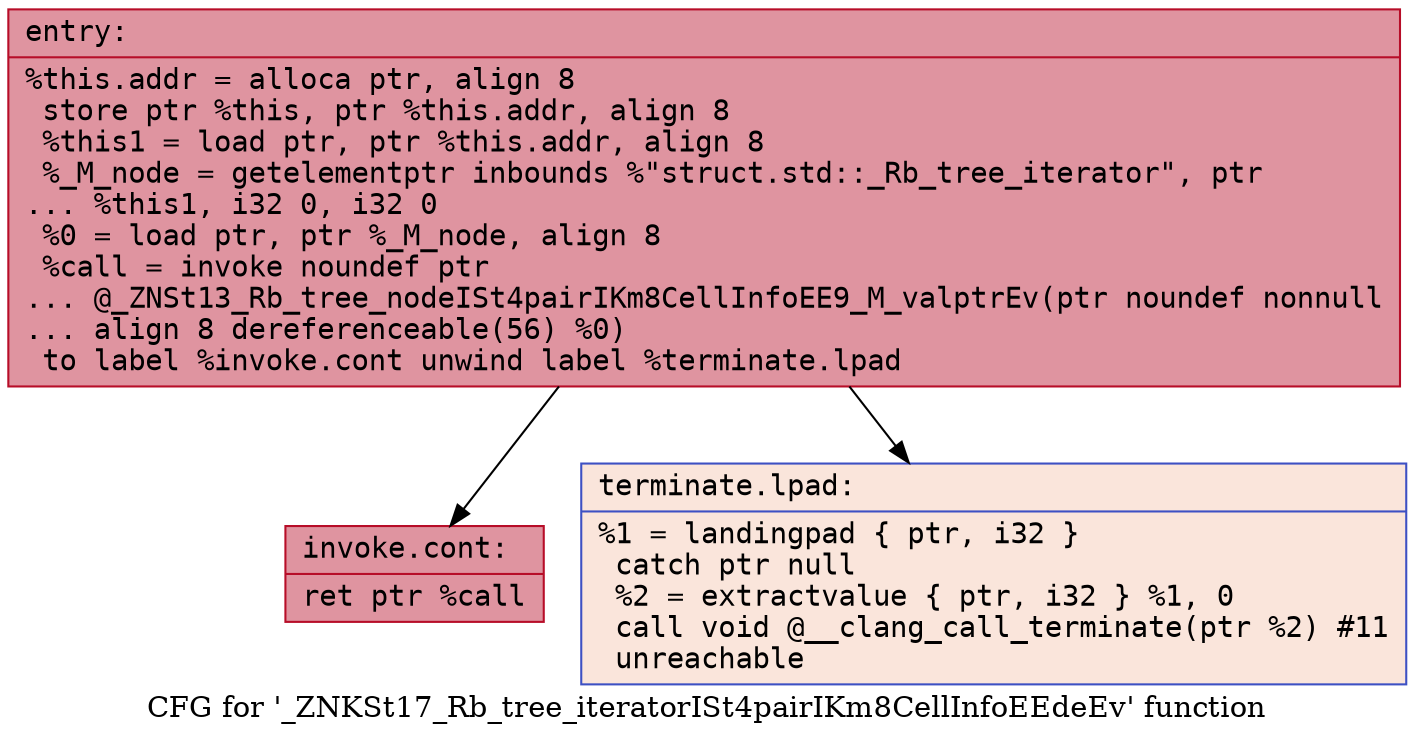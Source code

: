 digraph "CFG for '_ZNKSt17_Rb_tree_iteratorISt4pairIKm8CellInfoEEdeEv' function" {
	label="CFG for '_ZNKSt17_Rb_tree_iteratorISt4pairIKm8CellInfoEEdeEv' function";

	Node0x562da2031380 [shape=record,color="#b70d28ff", style=filled, fillcolor="#b70d2870" fontname="Courier",label="{entry:\l|  %this.addr = alloca ptr, align 8\l  store ptr %this, ptr %this.addr, align 8\l  %this1 = load ptr, ptr %this.addr, align 8\l  %_M_node = getelementptr inbounds %\"struct.std::_Rb_tree_iterator\", ptr\l... %this1, i32 0, i32 0\l  %0 = load ptr, ptr %_M_node, align 8\l  %call = invoke noundef ptr\l... @_ZNSt13_Rb_tree_nodeISt4pairIKm8CellInfoEE9_M_valptrEv(ptr noundef nonnull\l... align 8 dereferenceable(56) %0)\l          to label %invoke.cont unwind label %terminate.lpad\l}"];
	Node0x562da2031380 -> Node0x562da2031680[tooltip="entry -> invoke.cont\nProbability 100.00%" ];
	Node0x562da2031380 -> Node0x562da2031700[tooltip="entry -> terminate.lpad\nProbability 0.00%" ];
	Node0x562da2031680 [shape=record,color="#b70d28ff", style=filled, fillcolor="#b70d2870" fontname="Courier",label="{invoke.cont:\l|  ret ptr %call\l}"];
	Node0x562da2031700 [shape=record,color="#3d50c3ff", style=filled, fillcolor="#f4c5ad70" fontname="Courier",label="{terminate.lpad:\l|  %1 = landingpad \{ ptr, i32 \}\l          catch ptr null\l  %2 = extractvalue \{ ptr, i32 \} %1, 0\l  call void @__clang_call_terminate(ptr %2) #11\l  unreachable\l}"];
}
